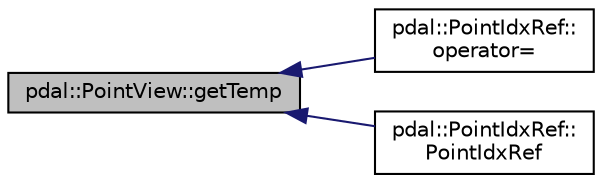 digraph "pdal::PointView::getTemp"
{
  edge [fontname="Helvetica",fontsize="10",labelfontname="Helvetica",labelfontsize="10"];
  node [fontname="Helvetica",fontsize="10",shape=record];
  rankdir="LR";
  Node1 [label="pdal::PointView::getTemp",height=0.2,width=0.4,color="black", fillcolor="grey75", style="filled", fontcolor="black"];
  Node1 -> Node2 [dir="back",color="midnightblue",fontsize="10",style="solid",fontname="Helvetica"];
  Node2 [label="pdal::PointIdxRef::\loperator=",height=0.2,width=0.4,color="black", fillcolor="white", style="filled",URL="$classpdal_1_1PointIdxRef.html#a5a58dbd4f1597ece0e6d455ffd393d2a"];
  Node1 -> Node3 [dir="back",color="midnightblue",fontsize="10",style="solid",fontname="Helvetica"];
  Node3 [label="pdal::PointIdxRef::\lPointIdxRef",height=0.2,width=0.4,color="black", fillcolor="white", style="filled",URL="$classpdal_1_1PointIdxRef.html#a654ef3b910d069562623a8a4134d5e80"];
}
